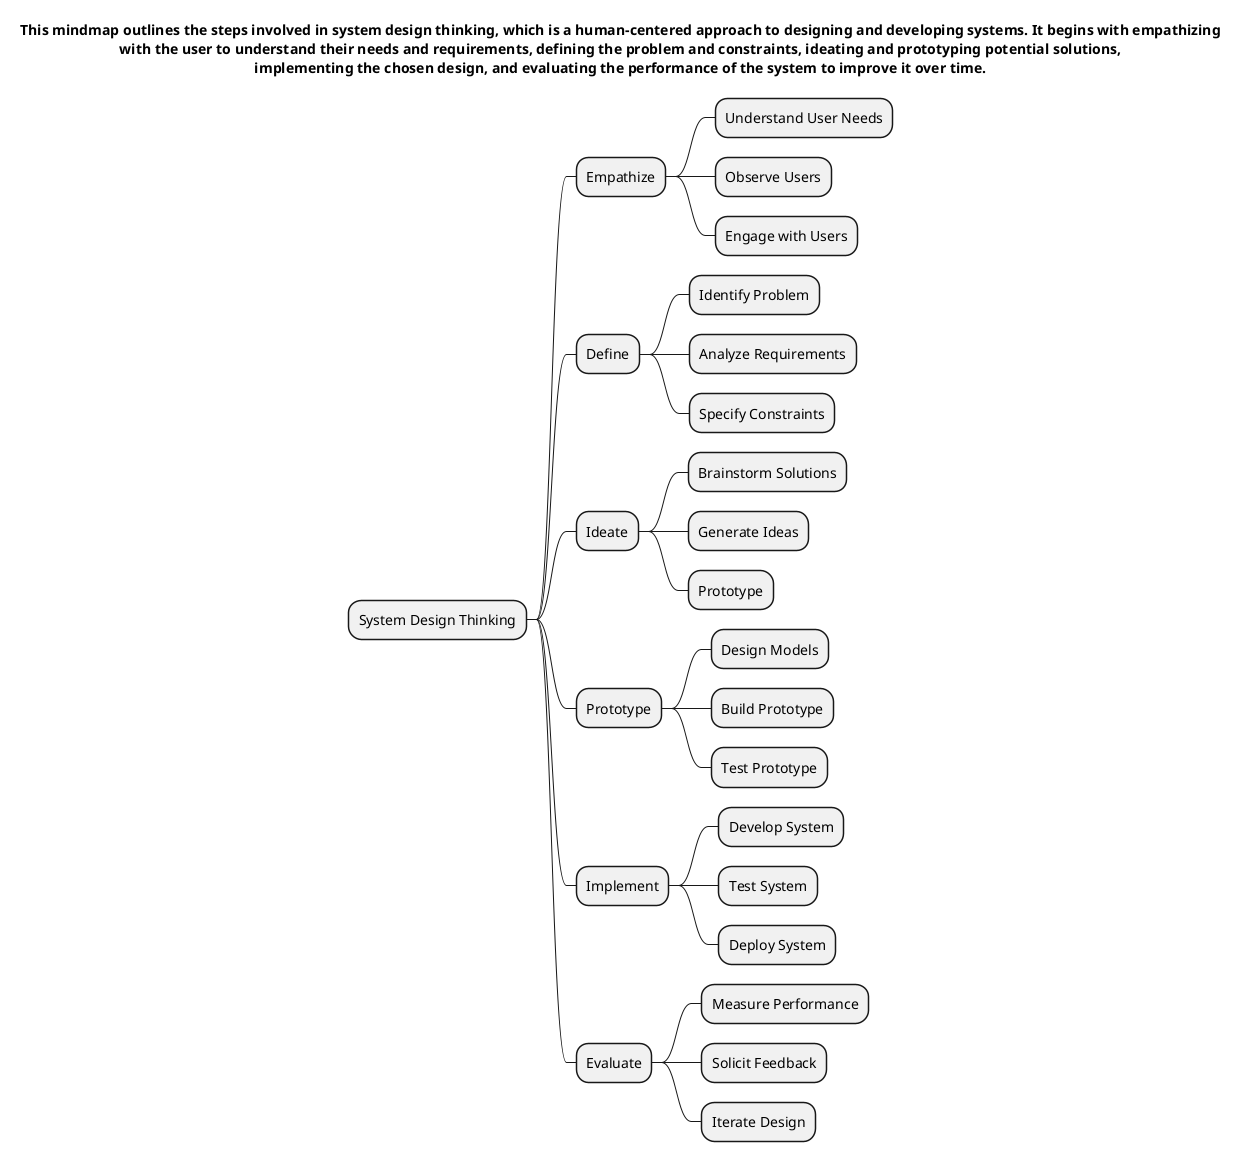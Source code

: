 
@startmindmap
title This mindmap outlines the steps involved in system design thinking, which is a human-centered approach to designing and developing systems. It begins with empathizing\n with the user to understand their needs and requirements, defining the problem and constraints, ideating and prototyping potential solutions, \nimplementing the chosen design, and evaluating the performance of the system to improve it over time.





* System Design Thinking
** Empathize
*** Understand User Needs
*** Observe Users
*** Engage with Users
** Define
*** Identify Problem
*** Analyze Requirements
*** Specify Constraints
** Ideate
*** Brainstorm Solutions
*** Generate Ideas
*** Prototype
** Prototype
*** Design Models
*** Build Prototype
*** Test Prototype
** Implement
*** Develop System
*** Test System
*** Deploy System
** Evaluate
*** Measure Performance
*** Solicit Feedback
*** Iterate Design
@endmindmap